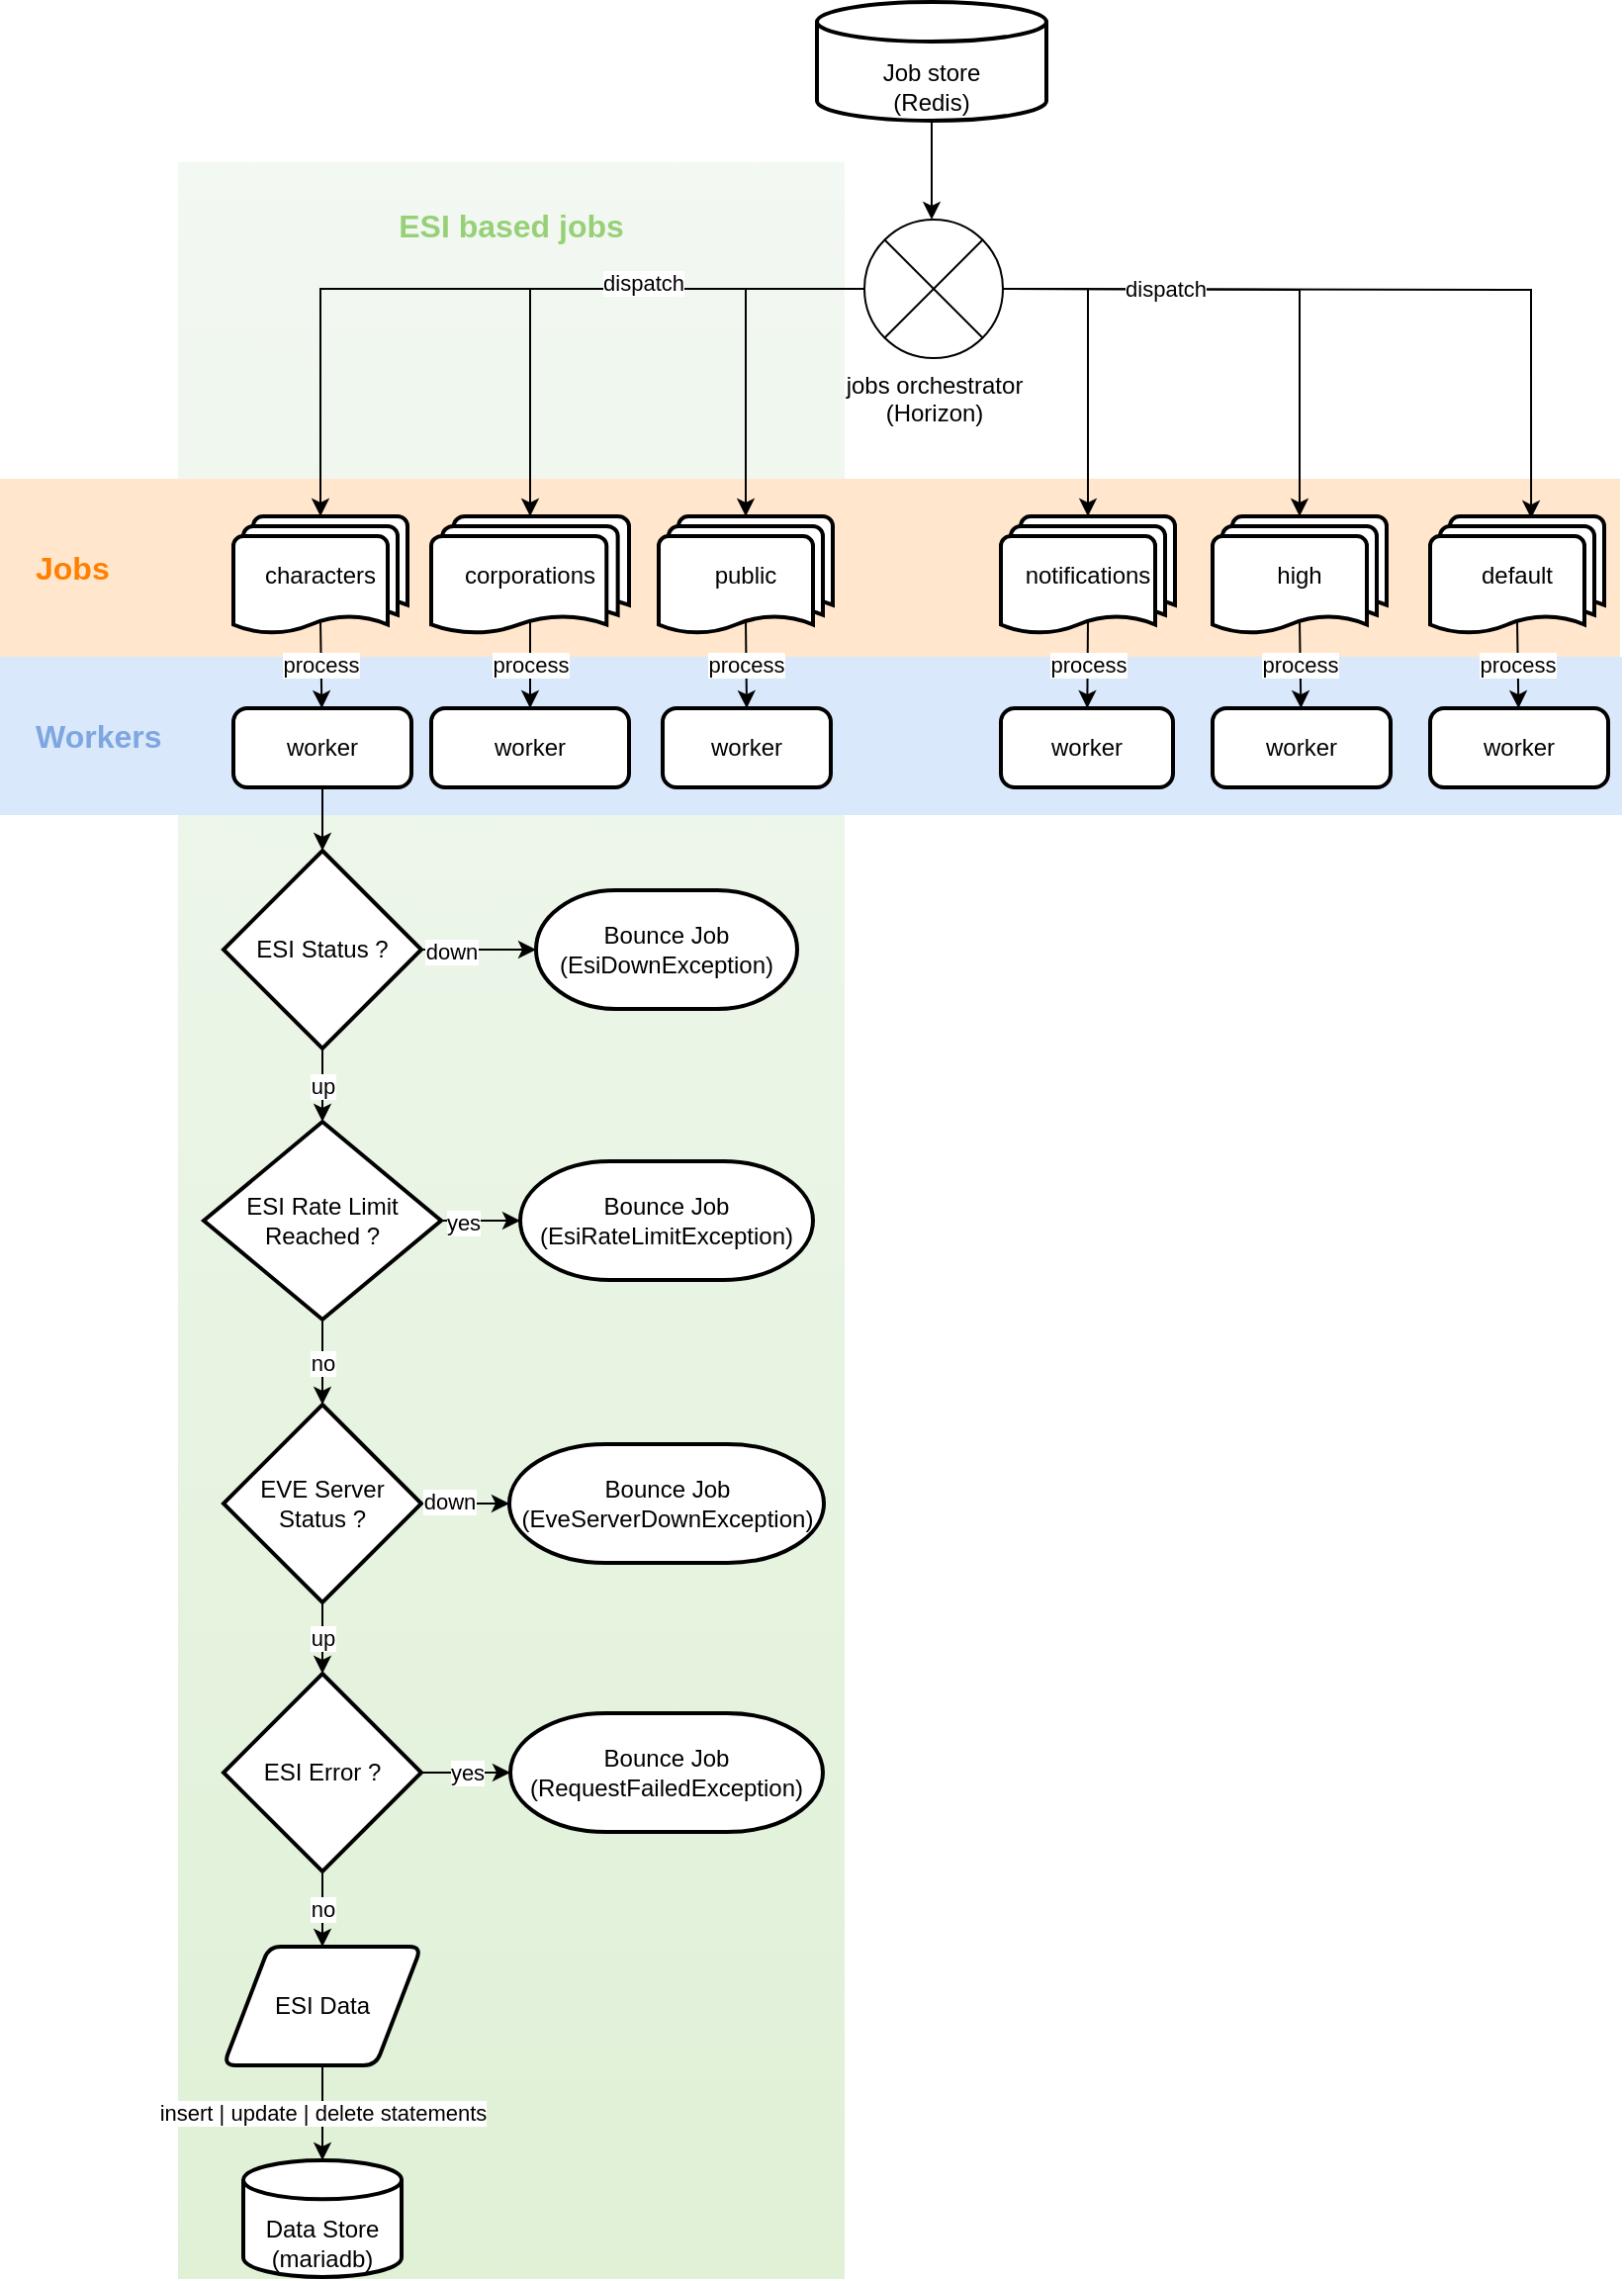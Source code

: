 <mxfile version="13.3.0"><diagram id="xpU8Qzh2EXYl8TWvfU0n" name="Page-1"><mxGraphModel dx="1422" dy="763" grid="1" gridSize="10" guides="1" tooltips="1" connect="1" arrows="1" fold="1" page="1" pageScale="1" pageWidth="827" pageHeight="1169" math="0" shadow="0"><root><mxCell id="0"/><mxCell id="1" parent="0"/><mxCell id="ZxYf_wF4Ck5128brVJqD-64" value="&lt;div&gt;ESI based jobs&lt;/div&gt;" style="rounded=0;whiteSpace=wrap;html=1;labelBackgroundColor=none;fontSize=16;align=center;fillColor=#d5e8d4;strokeColor=none;glass=0;opacity=30;gradientColor=#97d077;verticalAlign=top;spacingTop=16;fontStyle=1;fontColor=#97D077;" vertex="1" parent="1"><mxGeometry x="90" y="90" width="337" height="1070" as="geometry"/></mxCell><mxCell id="ZxYf_wF4Ck5128brVJqD-63" value="&lt;div style=&quot;font-size: 16px;&quot; align=&quot;left&quot;&gt;Workers&lt;/div&gt;" style="rounded=0;whiteSpace=wrap;html=1;labelBackgroundColor=none;fillColor=#dae8fc;strokeColor=none;align=left;fontColor=#7EA6E0;fontStyle=1;fontSize=16;spacingLeft=16;" vertex="1" parent="1"><mxGeometry y="340" width="820" height="80" as="geometry"/></mxCell><mxCell id="ZxYf_wF4Ck5128brVJqD-62" value="Jobs" style="rounded=0;whiteSpace=wrap;html=1;labelBackgroundColor=none;fillColor=#ffe6cc;strokeColor=none;align=left;fontStyle=1;fontSize=16;fontColor=#FF8000;spacingLeft=16;" vertex="1" parent="1"><mxGeometry y="250" width="819" height="90" as="geometry"/></mxCell><mxCell id="ZxYf_wF4Ck5128brVJqD-4" value="" style="edgeStyle=orthogonalEdgeStyle;rounded=0;orthogonalLoop=1;jettySize=auto;html=1;exitX=0.5;exitY=1;exitDx=0;exitDy=0;exitPerimeter=0;" edge="1" parent="1" source="ZxYf_wF4Ck5128brVJqD-1"><mxGeometry relative="1" as="geometry"><mxPoint x="471" y="69" as="sourcePoint"/><mxPoint x="471" y="119" as="targetPoint"/></mxGeometry></mxCell><mxCell id="ZxYf_wF4Ck5128brVJqD-1" value="&lt;div&gt;Job store&lt;/div&gt;&lt;div&gt;(Redis)&lt;/div&gt;" style="strokeWidth=2;html=1;shape=mxgraph.flowchart.database;whiteSpace=wrap;verticalAlign=bottom;" vertex="1" parent="1"><mxGeometry x="413" y="9" width="116" height="60" as="geometry"/></mxCell><mxCell id="ZxYf_wF4Ck5128brVJqD-11" value="" style="edgeStyle=orthogonalEdgeStyle;rounded=0;orthogonalLoop=1;jettySize=auto;html=1;entryX=0.5;entryY=0;entryDx=0;entryDy=0;entryPerimeter=0;" edge="1" parent="1" target="ZxYf_wF4Ck5128brVJqD-7"><mxGeometry relative="1" as="geometry"><mxPoint x="506" y="154" as="sourcePoint"/></mxGeometry></mxCell><mxCell id="ZxYf_wF4Ck5128brVJqD-12" value="" style="edgeStyle=orthogonalEdgeStyle;rounded=0;orthogonalLoop=1;jettySize=auto;html=1;entryX=0.58;entryY=0.017;entryDx=0;entryDy=0;entryPerimeter=0;" edge="1" parent="1" target="ZxYf_wF4Ck5128brVJqD-10"><mxGeometry relative="1" as="geometry"><mxPoint x="506" y="154" as="sourcePoint"/></mxGeometry></mxCell><mxCell id="ZxYf_wF4Ck5128brVJqD-43" value="dispatch" style="edgeLabel;html=1;align=center;verticalAlign=middle;resizable=0;points=[];" vertex="1" connectable="0" parent="ZxYf_wF4Ck5128brVJqD-12"><mxGeometry x="-0.568" relative="1" as="geometry"><mxPoint as="offset"/></mxGeometry></mxCell><mxCell id="ZxYf_wF4Ck5128brVJqD-13" value="" style="edgeStyle=orthogonalEdgeStyle;rounded=0;orthogonalLoop=1;jettySize=auto;html=1;entryX=0.5;entryY=0;entryDx=0;entryDy=0;entryPerimeter=0;" edge="1" parent="1" source="ZxYf_wF4Ck5128brVJqD-2" target="ZxYf_wF4Ck5128brVJqD-5"><mxGeometry relative="1" as="geometry"/></mxCell><mxCell id="ZxYf_wF4Ck5128brVJqD-14" value="" style="edgeStyle=orthogonalEdgeStyle;rounded=0;orthogonalLoop=1;jettySize=auto;html=1;entryX=0.5;entryY=0;entryDx=0;entryDy=0;entryPerimeter=0;" edge="1" parent="1" source="ZxYf_wF4Ck5128brVJqD-2" target="ZxYf_wF4Ck5128brVJqD-6"><mxGeometry relative="1" as="geometry"/></mxCell><mxCell id="ZxYf_wF4Ck5128brVJqD-44" value="dispatch" style="edgeLabel;html=1;align=center;verticalAlign=middle;resizable=0;points=[];" vertex="1" connectable="0" parent="ZxYf_wF4Ck5128brVJqD-14"><mxGeometry x="-0.209" y="-3" relative="1" as="geometry"><mxPoint as="offset"/></mxGeometry></mxCell><mxCell id="ZxYf_wF4Ck5128brVJqD-15" value="" style="edgeStyle=orthogonalEdgeStyle;rounded=0;orthogonalLoop=1;jettySize=auto;html=1;entryX=0.5;entryY=0;entryDx=0;entryDy=0;entryPerimeter=0;exitX=1;exitY=0.5;exitDx=0;exitDy=0;exitPerimeter=0;" edge="1" parent="1" source="ZxYf_wF4Ck5128brVJqD-2" target="ZxYf_wF4Ck5128brVJqD-8"><mxGeometry relative="1" as="geometry"><mxPoint x="471" y="189" as="sourcePoint"/></mxGeometry></mxCell><mxCell id="ZxYf_wF4Ck5128brVJqD-16" value="" style="edgeStyle=orthogonalEdgeStyle;rounded=0;orthogonalLoop=1;jettySize=auto;html=1;" edge="1" parent="1" source="ZxYf_wF4Ck5128brVJqD-2" target="ZxYf_wF4Ck5128brVJqD-9"><mxGeometry relative="1" as="geometry"/></mxCell><mxCell id="ZxYf_wF4Ck5128brVJqD-2" value="&lt;div&gt;jobs orchestrator&lt;/div&gt;&lt;div&gt;(Horizon)&lt;br&gt;&lt;/div&gt;" style="verticalLabelPosition=bottom;verticalAlign=top;html=1;shape=mxgraph.flowchart.or;labelBackgroundColor=#ffffff;" vertex="1" parent="1"><mxGeometry x="437" y="119" width="70" height="70" as="geometry"/></mxCell><mxCell id="ZxYf_wF4Ck5128brVJqD-5" value="characters" style="strokeWidth=2;html=1;shape=mxgraph.flowchart.multi-document;whiteSpace=wrap;" vertex="1" parent="1"><mxGeometry x="118" y="269" width="88" height="60" as="geometry"/></mxCell><mxCell id="ZxYf_wF4Ck5128brVJqD-6" value="corporations" style="strokeWidth=2;html=1;shape=mxgraph.flowchart.multi-document;whiteSpace=wrap;" vertex="1" parent="1"><mxGeometry x="218" y="269" width="100" height="60" as="geometry"/></mxCell><mxCell id="ZxYf_wF4Ck5128brVJqD-7" value="high" style="strokeWidth=2;html=1;shape=mxgraph.flowchart.multi-document;whiteSpace=wrap;" vertex="1" parent="1"><mxGeometry x="613" y="269" width="88" height="60" as="geometry"/></mxCell><mxCell id="ZxYf_wF4Ck5128brVJqD-8" value="notifications" style="strokeWidth=2;html=1;shape=mxgraph.flowchart.multi-document;whiteSpace=wrap;" vertex="1" parent="1"><mxGeometry x="506" y="269" width="88" height="60" as="geometry"/></mxCell><mxCell id="ZxYf_wF4Ck5128brVJqD-9" value="public" style="strokeWidth=2;html=1;shape=mxgraph.flowchart.multi-document;whiteSpace=wrap;" vertex="1" parent="1"><mxGeometry x="333" y="269" width="88" height="60" as="geometry"/></mxCell><mxCell id="ZxYf_wF4Ck5128brVJqD-10" value="default" style="strokeWidth=2;html=1;shape=mxgraph.flowchart.multi-document;whiteSpace=wrap;" vertex="1" parent="1"><mxGeometry x="723" y="269" width="88" height="60" as="geometry"/></mxCell><mxCell id="ZxYf_wF4Ck5128brVJqD-17" value="worker" style="rounded=1;whiteSpace=wrap;html=1;absoluteArcSize=1;arcSize=14;strokeWidth=2;" vertex="1" parent="1"><mxGeometry x="118" y="366" width="90" height="40" as="geometry"/></mxCell><mxCell id="ZxYf_wF4Ck5128brVJqD-18" value="worker" style="rounded=1;whiteSpace=wrap;html=1;absoluteArcSize=1;arcSize=14;strokeWidth=2;" vertex="1" parent="1"><mxGeometry x="218" y="366" width="100" height="40" as="geometry"/></mxCell><mxCell id="ZxYf_wF4Ck5128brVJqD-19" value="worker" style="rounded=1;whiteSpace=wrap;html=1;absoluteArcSize=1;arcSize=14;strokeWidth=2;" vertex="1" parent="1"><mxGeometry x="335" y="366" width="85" height="40" as="geometry"/></mxCell><mxCell id="ZxYf_wF4Ck5128brVJqD-20" value="worker" style="rounded=1;whiteSpace=wrap;html=1;absoluteArcSize=1;arcSize=14;strokeWidth=2;" vertex="1" parent="1"><mxGeometry x="506" y="366" width="87" height="40" as="geometry"/></mxCell><mxCell id="ZxYf_wF4Ck5128brVJqD-21" value="worker" style="rounded=1;whiteSpace=wrap;html=1;absoluteArcSize=1;arcSize=14;strokeWidth=2;" vertex="1" parent="1"><mxGeometry x="613" y="366" width="90" height="40" as="geometry"/></mxCell><mxCell id="ZxYf_wF4Ck5128brVJqD-22" value="worker" style="rounded=1;whiteSpace=wrap;html=1;absoluteArcSize=1;arcSize=14;strokeWidth=2;" vertex="1" parent="1"><mxGeometry x="723" y="366" width="90" height="40" as="geometry"/></mxCell><mxCell id="ZxYf_wF4Ck5128brVJqD-31" value="up" style="edgeStyle=orthogonalEdgeStyle;rounded=0;orthogonalLoop=1;jettySize=auto;html=1;" edge="1" parent="1" source="ZxYf_wF4Ck5128brVJqD-24" target="ZxYf_wF4Ck5128brVJqD-25"><mxGeometry relative="1" as="geometry"/></mxCell><mxCell id="ZxYf_wF4Ck5128brVJqD-24" value="ESI Status ?" style="strokeWidth=2;html=1;shape=mxgraph.flowchart.decision;whiteSpace=wrap;" vertex="1" parent="1"><mxGeometry x="113" y="438" width="100" height="100" as="geometry"/></mxCell><mxCell id="ZxYf_wF4Ck5128brVJqD-32" value="no" style="edgeStyle=orthogonalEdgeStyle;rounded=0;orthogonalLoop=1;jettySize=auto;html=1;" edge="1" parent="1" source="ZxYf_wF4Ck5128brVJqD-25" target="ZxYf_wF4Ck5128brVJqD-26"><mxGeometry relative="1" as="geometry"/></mxCell><mxCell id="ZxYf_wF4Ck5128brVJqD-25" value="ESI Rate Limit Reached ?" style="strokeWidth=2;html=1;shape=mxgraph.flowchart.decision;whiteSpace=wrap;" vertex="1" parent="1"><mxGeometry x="103" y="575" width="120" height="100" as="geometry"/></mxCell><mxCell id="ZxYf_wF4Ck5128brVJqD-55" value="up" style="edgeStyle=orthogonalEdgeStyle;rounded=0;orthogonalLoop=1;jettySize=auto;html=1;" edge="1" parent="1" source="ZxYf_wF4Ck5128brVJqD-26" target="ZxYf_wF4Ck5128brVJqD-54"><mxGeometry relative="1" as="geometry"/></mxCell><mxCell id="ZxYf_wF4Ck5128brVJqD-26" value="EVE Server Status ?" style="strokeWidth=2;html=1;shape=mxgraph.flowchart.decision;whiteSpace=wrap;" vertex="1" parent="1"><mxGeometry x="113" y="718" width="100" height="100" as="geometry"/></mxCell><mxCell id="ZxYf_wF4Ck5128brVJqD-54" value="ESI Error ?" style="strokeWidth=2;html=1;shape=mxgraph.flowchart.decision;whiteSpace=wrap;" vertex="1" parent="1"><mxGeometry x="113" y="854" width="100" height="100" as="geometry"/></mxCell><mxCell id="ZxYf_wF4Ck5128brVJqD-27" value="Bounce Job (EsiDownException)" style="strokeWidth=2;html=1;shape=mxgraph.flowchart.terminator;whiteSpace=wrap;" vertex="1" parent="1"><mxGeometry x="271" y="458" width="132" height="60" as="geometry"/></mxCell><mxCell id="ZxYf_wF4Ck5128brVJqD-28" value="Bounce Job (EsiRateLimitException)" style="strokeWidth=2;html=1;shape=mxgraph.flowchart.terminator;whiteSpace=wrap;" vertex="1" parent="1"><mxGeometry x="263" y="595" width="148" height="60" as="geometry"/></mxCell><mxCell id="ZxYf_wF4Ck5128brVJqD-29" value="&lt;div&gt;Bounce Job&lt;/div&gt;&lt;div&gt;(EveServerDownException)&lt;br&gt;&lt;/div&gt;" style="strokeWidth=2;html=1;shape=mxgraph.flowchart.terminator;whiteSpace=wrap;" vertex="1" parent="1"><mxGeometry x="257.5" y="738" width="159" height="60" as="geometry"/></mxCell><mxCell id="ZxYf_wF4Ck5128brVJqD-37" value="" style="endArrow=classic;html=1;exitX=1;exitY=0.5;exitDx=0;exitDy=0;exitPerimeter=0;entryX=0;entryY=0.5;entryDx=0;entryDy=0;entryPerimeter=0;" edge="1" parent="1" source="ZxYf_wF4Ck5128brVJqD-24" target="ZxYf_wF4Ck5128brVJqD-27"><mxGeometry width="50" height="50" relative="1" as="geometry"><mxPoint x="343" y="508" as="sourcePoint"/><mxPoint x="393" y="458" as="targetPoint"/></mxGeometry></mxCell><mxCell id="ZxYf_wF4Ck5128brVJqD-40" value="down" style="edgeLabel;html=1;align=center;verticalAlign=middle;resizable=0;points=[];" vertex="1" connectable="0" parent="ZxYf_wF4Ck5128brVJqD-37"><mxGeometry x="-0.5" y="-1" relative="1" as="geometry"><mxPoint as="offset"/></mxGeometry></mxCell><mxCell id="ZxYf_wF4Ck5128brVJqD-38" value="" style="endArrow=classic;html=1;exitX=1;exitY=0.5;exitDx=0;exitDy=0;exitPerimeter=0;entryX=0;entryY=0.5;entryDx=0;entryDy=0;entryPerimeter=0;" edge="1" parent="1" source="ZxYf_wF4Ck5128brVJqD-25" target="ZxYf_wF4Ck5128brVJqD-28"><mxGeometry width="50" height="50" relative="1" as="geometry"><mxPoint x="343" y="508" as="sourcePoint"/><mxPoint x="393" y="458" as="targetPoint"/></mxGeometry></mxCell><mxCell id="ZxYf_wF4Ck5128brVJqD-41" value="yes" style="edgeLabel;html=1;align=center;verticalAlign=middle;resizable=0;points=[];" vertex="1" connectable="0" parent="ZxYf_wF4Ck5128brVJqD-38"><mxGeometry x="-0.469" y="-1" relative="1" as="geometry"><mxPoint as="offset"/></mxGeometry></mxCell><mxCell id="ZxYf_wF4Ck5128brVJqD-39" value="" style="endArrow=classic;html=1;exitX=1;exitY=0.5;exitDx=0;exitDy=0;exitPerimeter=0;entryX=0;entryY=0.5;entryDx=0;entryDy=0;entryPerimeter=0;" edge="1" parent="1" source="ZxYf_wF4Ck5128brVJqD-26" target="ZxYf_wF4Ck5128brVJqD-29"><mxGeometry width="50" height="50" relative="1" as="geometry"><mxPoint x="343" y="508" as="sourcePoint"/><mxPoint x="279" y="768" as="targetPoint"/></mxGeometry></mxCell><mxCell id="ZxYf_wF4Ck5128brVJqD-42" value="down" style="edgeLabel;html=1;align=center;verticalAlign=middle;resizable=0;points=[];" vertex="1" connectable="0" parent="ZxYf_wF4Ck5128brVJqD-39"><mxGeometry x="-0.394" y="1" relative="1" as="geometry"><mxPoint as="offset"/></mxGeometry></mxCell><mxCell id="ZxYf_wF4Ck5128brVJqD-47" value="process" style="endArrow=classic;html=1;exitX=0.5;exitY=0.88;exitDx=0;exitDy=0;exitPerimeter=0;" edge="1" parent="1" source="ZxYf_wF4Ck5128brVJqD-10" target="ZxYf_wF4Ck5128brVJqD-22"><mxGeometry width="50" height="50" relative="1" as="geometry"><mxPoint x="463" y="489" as="sourcePoint"/><mxPoint x="513" y="439" as="targetPoint"/></mxGeometry></mxCell><mxCell id="ZxYf_wF4Ck5128brVJqD-48" value="process" style="endArrow=classic;html=1;exitX=0.5;exitY=0.88;exitDx=0;exitDy=0;exitPerimeter=0;" edge="1" parent="1" source="ZxYf_wF4Ck5128brVJqD-7" target="ZxYf_wF4Ck5128brVJqD-21"><mxGeometry width="50" height="50" relative="1" as="geometry"><mxPoint x="463" y="489" as="sourcePoint"/><mxPoint x="513" y="439" as="targetPoint"/></mxGeometry></mxCell><mxCell id="ZxYf_wF4Ck5128brVJqD-49" value="process" style="endArrow=classic;html=1;exitX=0.5;exitY=0.88;exitDx=0;exitDy=0;exitPerimeter=0;" edge="1" parent="1" source="ZxYf_wF4Ck5128brVJqD-8" target="ZxYf_wF4Ck5128brVJqD-20"><mxGeometry width="50" height="50" relative="1" as="geometry"><mxPoint x="463" y="489" as="sourcePoint"/><mxPoint x="513" y="439" as="targetPoint"/></mxGeometry></mxCell><mxCell id="ZxYf_wF4Ck5128brVJqD-50" value="process" style="endArrow=classic;html=1;exitX=0.5;exitY=0.88;exitDx=0;exitDy=0;exitPerimeter=0;entryX=0.5;entryY=0;entryDx=0;entryDy=0;" edge="1" parent="1" source="ZxYf_wF4Ck5128brVJqD-9" target="ZxYf_wF4Ck5128brVJqD-19"><mxGeometry width="50" height="50" relative="1" as="geometry"><mxPoint x="448" y="489" as="sourcePoint"/><mxPoint x="498" y="439" as="targetPoint"/></mxGeometry></mxCell><mxCell id="ZxYf_wF4Ck5128brVJqD-51" value="process" style="endArrow=classic;html=1;exitX=0.5;exitY=0.88;exitDx=0;exitDy=0;exitPerimeter=0;" edge="1" parent="1" source="ZxYf_wF4Ck5128brVJqD-6" target="ZxYf_wF4Ck5128brVJqD-18"><mxGeometry width="50" height="50" relative="1" as="geometry"><mxPoint x="448" y="489" as="sourcePoint"/><mxPoint x="498" y="439" as="targetPoint"/></mxGeometry></mxCell><mxCell id="ZxYf_wF4Ck5128brVJqD-52" value="process" style="endArrow=classic;html=1;exitX=0.5;exitY=0.88;exitDx=0;exitDy=0;exitPerimeter=0;" edge="1" parent="1" source="ZxYf_wF4Ck5128brVJqD-5" target="ZxYf_wF4Ck5128brVJqD-17"><mxGeometry width="50" height="50" relative="1" as="geometry"><mxPoint x="448" y="489" as="sourcePoint"/><mxPoint x="498" y="439" as="targetPoint"/></mxGeometry></mxCell><mxCell id="ZxYf_wF4Ck5128brVJqD-56" value="ESI Data" style="shape=parallelogram;html=1;strokeWidth=2;perimeter=parallelogramPerimeter;whiteSpace=wrap;rounded=1;arcSize=12;size=0.23;labelBackgroundColor=#ffffff;" vertex="1" parent="1"><mxGeometry x="113" y="992" width="100" height="60" as="geometry"/></mxCell><mxCell id="ZxYf_wF4Ck5128brVJqD-57" value="Data Store (mariadb)" style="strokeWidth=2;html=1;shape=mxgraph.flowchart.database;whiteSpace=wrap;labelBackgroundColor=none;verticalAlign=bottom;" vertex="1" parent="1"><mxGeometry x="123" y="1100" width="80" height="59" as="geometry"/></mxCell><mxCell id="ZxYf_wF4Ck5128brVJqD-58" value="&lt;div&gt;Bounce Job&lt;br&gt;&lt;/div&gt;(RequestFailedException)" style="strokeWidth=2;html=1;shape=mxgraph.flowchart.terminator;whiteSpace=wrap;labelBackgroundColor=#ffffff;" vertex="1" parent="1"><mxGeometry x="258" y="874" width="158" height="60" as="geometry"/></mxCell><mxCell id="ZxYf_wF4Ck5128brVJqD-59" value="yes" style="endArrow=classic;html=1;exitX=1;exitY=0.5;exitDx=0;exitDy=0;exitPerimeter=0;entryX=0;entryY=0.5;entryDx=0;entryDy=0;entryPerimeter=0;" edge="1" parent="1" source="ZxYf_wF4Ck5128brVJqD-54" target="ZxYf_wF4Ck5128brVJqD-58"><mxGeometry width="50" height="50" relative="1" as="geometry"><mxPoint x="243" y="1029" as="sourcePoint"/><mxPoint x="293" y="979" as="targetPoint"/></mxGeometry></mxCell><mxCell id="ZxYf_wF4Ck5128brVJqD-60" value="no" style="endArrow=classic;html=1;exitX=0.5;exitY=1;exitDx=0;exitDy=0;exitPerimeter=0;entryX=0.5;entryY=0;entryDx=0;entryDy=0;" edge="1" parent="1" source="ZxYf_wF4Ck5128brVJqD-54" target="ZxYf_wF4Ck5128brVJqD-56"><mxGeometry width="50" height="50" relative="1" as="geometry"><mxPoint x="333" y="1062" as="sourcePoint"/><mxPoint x="383" y="1012" as="targetPoint"/></mxGeometry></mxCell><mxCell id="ZxYf_wF4Ck5128brVJqD-61" value="insert | update | delete statements" style="endArrow=classic;html=1;exitX=0.5;exitY=1;exitDx=0;exitDy=0;entryX=0.5;entryY=0;entryDx=0;entryDy=0;entryPerimeter=0;" edge="1" parent="1" source="ZxYf_wF4Ck5128brVJqD-56" target="ZxYf_wF4Ck5128brVJqD-57"><mxGeometry width="50" height="50" relative="1" as="geometry"><mxPoint x="313" y="1100" as="sourcePoint"/><mxPoint x="363" y="1050" as="targetPoint"/></mxGeometry></mxCell><mxCell id="ZxYf_wF4Ck5128brVJqD-66" value="" style="endArrow=classic;html=1;fontSize=16;fontColor=#7EA6E0;exitX=0.5;exitY=1;exitDx=0;exitDy=0;entryX=0.5;entryY=0;entryDx=0;entryDy=0;entryPerimeter=0;" edge="1" parent="1" source="ZxYf_wF4Ck5128brVJqD-17" target="ZxYf_wF4Ck5128brVJqD-24"><mxGeometry width="50" height="50" relative="1" as="geometry"><mxPoint x="10" y="530" as="sourcePoint"/><mxPoint x="60" y="480" as="targetPoint"/></mxGeometry></mxCell></root></mxGraphModel></diagram></mxfile>